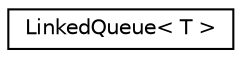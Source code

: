 digraph "Graphical Class Hierarchy"
{
 // LATEX_PDF_SIZE
  edge [fontname="Helvetica",fontsize="10",labelfontname="Helvetica",labelfontsize="10"];
  node [fontname="Helvetica",fontsize="10",shape=record];
  rankdir="LR";
  Node0 [label="LinkedQueue\< T \>",height=0.2,width=0.4,color="black", fillcolor="white", style="filled",URL="$class_linked_queue.html",tooltip="LinkedQueue class."];
}
